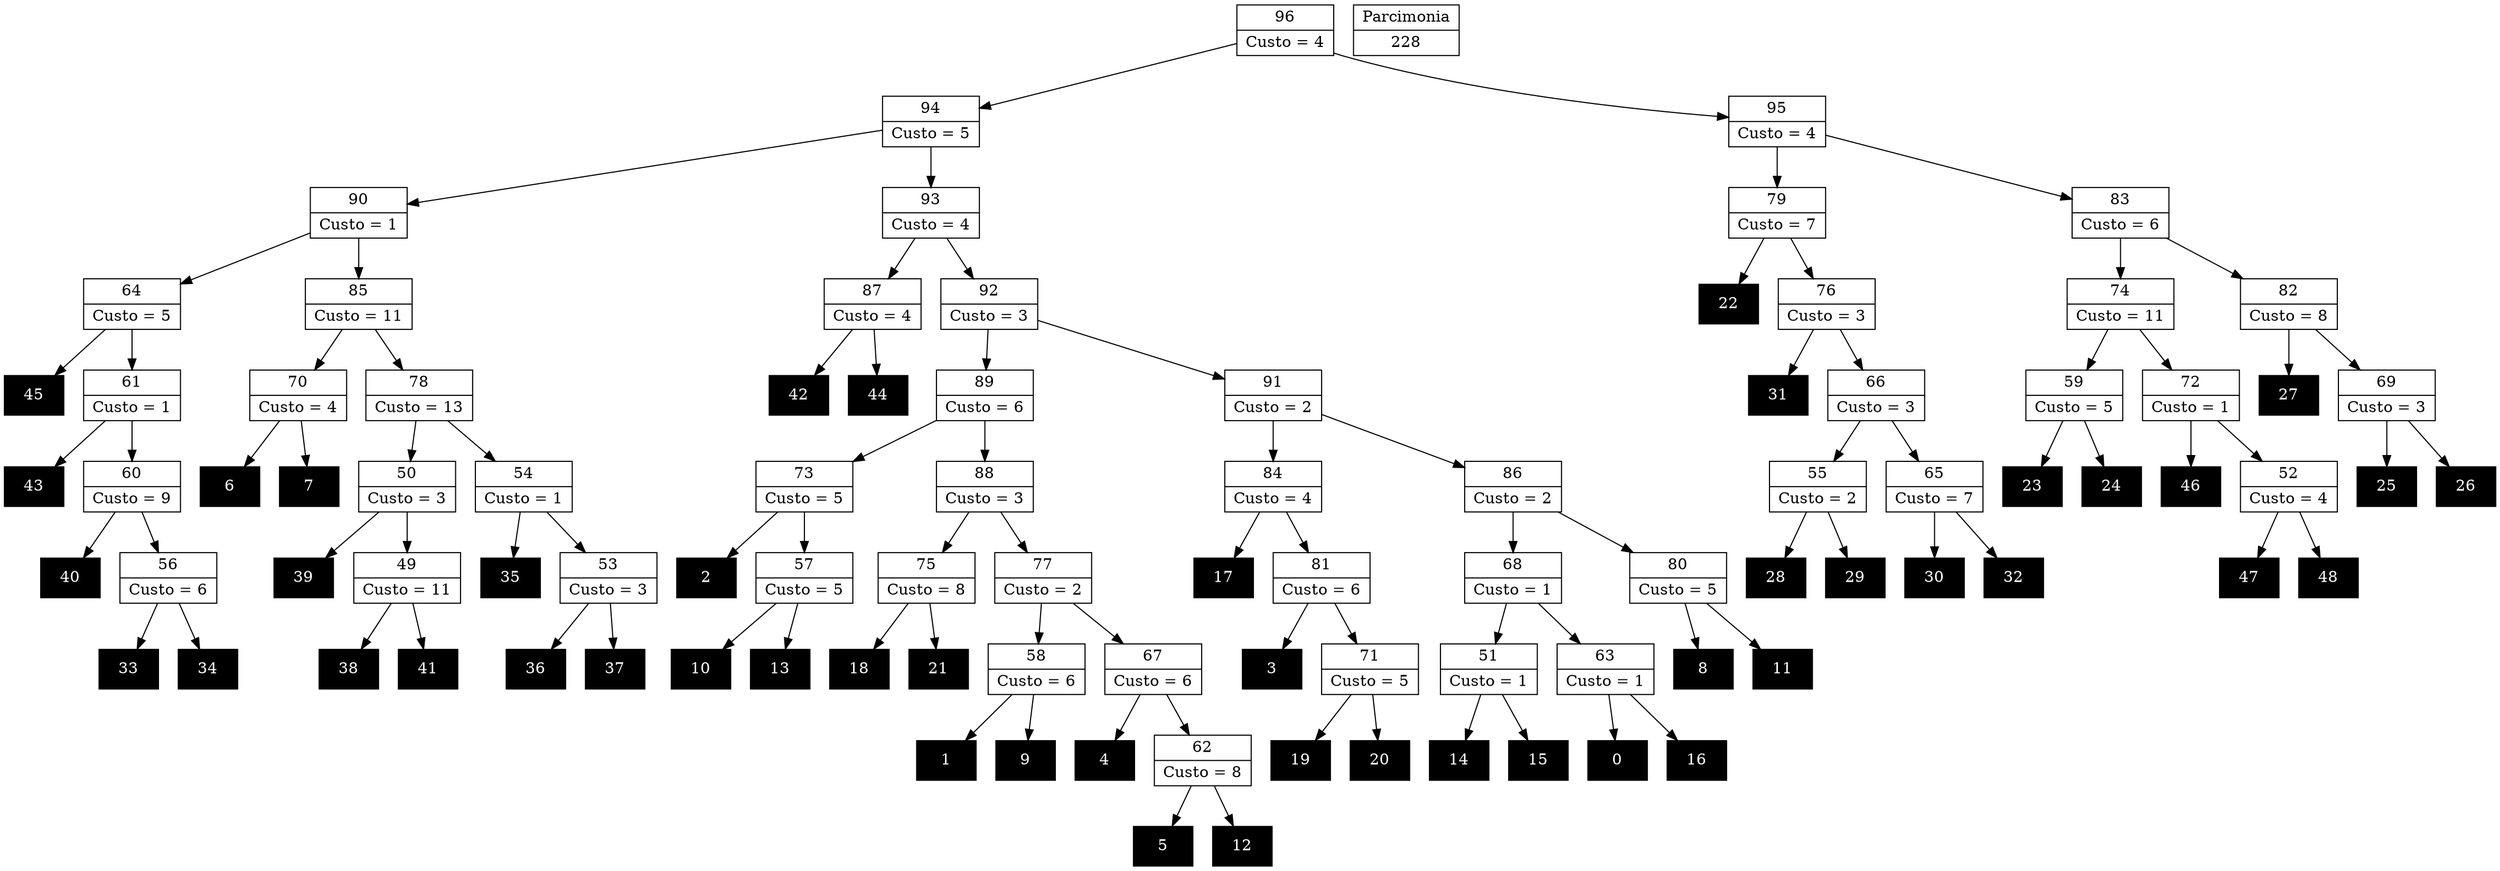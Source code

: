 Digraph G {
0 [shape="record", label="{0}",style=filled, color=black, fontcolor=white,fontsize=14, height=0.5]
1 [shape="record", label="{1}",style=filled, color=black, fontcolor=white,fontsize=14, height=0.5]
2 [shape="record", label="{2}",style=filled, color=black, fontcolor=white,fontsize=14, height=0.5]
3 [shape="record", label="{3}",style=filled, color=black, fontcolor=white,fontsize=14, height=0.5]
4 [shape="record", label="{4}",style=filled, color=black, fontcolor=white,fontsize=14, height=0.5]
5 [shape="record", label="{5}",style=filled, color=black, fontcolor=white,fontsize=14, height=0.5]
6 [shape="record", label="{6}",style=filled, color=black, fontcolor=white,fontsize=14, height=0.5]
7 [shape="record", label="{7}",style=filled, color=black, fontcolor=white,fontsize=14, height=0.5]
8 [shape="record", label="{8}",style=filled, color=black, fontcolor=white,fontsize=14, height=0.5]
9 [shape="record", label="{9}",style=filled, color=black, fontcolor=white,fontsize=14, height=0.5]
10 [shape="record", label="{10}",style=filled, color=black, fontcolor=white,fontsize=14, height=0.5]
11 [shape="record", label="{11}",style=filled, color=black, fontcolor=white,fontsize=14, height=0.5]
12 [shape="record", label="{12}",style=filled, color=black, fontcolor=white,fontsize=14, height=0.5]
13 [shape="record", label="{13}",style=filled, color=black, fontcolor=white,fontsize=14, height=0.5]
14 [shape="record", label="{14}",style=filled, color=black, fontcolor=white,fontsize=14, height=0.5]
15 [shape="record", label="{15}",style=filled, color=black, fontcolor=white,fontsize=14, height=0.5]
16 [shape="record", label="{16}",style=filled, color=black, fontcolor=white,fontsize=14, height=0.5]
17 [shape="record", label="{17}",style=filled, color=black, fontcolor=white,fontsize=14, height=0.5]
18 [shape="record", label="{18}",style=filled, color=black, fontcolor=white,fontsize=14, height=0.5]
19 [shape="record", label="{19}",style=filled, color=black, fontcolor=white,fontsize=14, height=0.5]
20 [shape="record", label="{20}",style=filled, color=black, fontcolor=white,fontsize=14, height=0.5]
21 [shape="record", label="{21}",style=filled, color=black, fontcolor=white,fontsize=14, height=0.5]
22 [shape="record", label="{22}",style=filled, color=black, fontcolor=white,fontsize=14, height=0.5]
23 [shape="record", label="{23}",style=filled, color=black, fontcolor=white,fontsize=14, height=0.5]
24 [shape="record", label="{24}",style=filled, color=black, fontcolor=white,fontsize=14, height=0.5]
25 [shape="record", label="{25}",style=filled, color=black, fontcolor=white,fontsize=14, height=0.5]
26 [shape="record", label="{26}",style=filled, color=black, fontcolor=white,fontsize=14, height=0.5]
27 [shape="record", label="{27}",style=filled, color=black, fontcolor=white,fontsize=14, height=0.5]
28 [shape="record", label="{28}",style=filled, color=black, fontcolor=white,fontsize=14, height=0.5]
29 [shape="record", label="{29}",style=filled, color=black, fontcolor=white,fontsize=14, height=0.5]
30 [shape="record", label="{30}",style=filled, color=black, fontcolor=white,fontsize=14, height=0.5]
31 [shape="record", label="{31}",style=filled, color=black, fontcolor=white,fontsize=14, height=0.5]
32 [shape="record", label="{32}",style=filled, color=black, fontcolor=white,fontsize=14, height=0.5]
33 [shape="record", label="{33}",style=filled, color=black, fontcolor=white,fontsize=14, height=0.5]
34 [shape="record", label="{34}",style=filled, color=black, fontcolor=white,fontsize=14, height=0.5]
35 [shape="record", label="{35}",style=filled, color=black, fontcolor=white,fontsize=14, height=0.5]
36 [shape="record", label="{36}",style=filled, color=black, fontcolor=white,fontsize=14, height=0.5]
37 [shape="record", label="{37}",style=filled, color=black, fontcolor=white,fontsize=14, height=0.5]
38 [shape="record", label="{38}",style=filled, color=black, fontcolor=white,fontsize=14, height=0.5]
39 [shape="record", label="{39}",style=filled, color=black, fontcolor=white,fontsize=14, height=0.5]
40 [shape="record", label="{40}",style=filled, color=black, fontcolor=white,fontsize=14, height=0.5]
41 [shape="record", label="{41}",style=filled, color=black, fontcolor=white,fontsize=14, height=0.5]
42 [shape="record", label="{42}",style=filled, color=black, fontcolor=white,fontsize=14, height=0.5]
43 [shape="record", label="{43}",style=filled, color=black, fontcolor=white,fontsize=14, height=0.5]
44 [shape="record", label="{44}",style=filled, color=black, fontcolor=white,fontsize=14, height=0.5]
45 [shape="record", label="{45}",style=filled, color=black, fontcolor=white,fontsize=14, height=0.5]
46 [shape="record", label="{46}",style=filled, color=black, fontcolor=white,fontsize=14, height=0.5]
47 [shape="record", label="{47}",style=filled, color=black, fontcolor=white,fontsize=14, height=0.5]
48 [shape="record", label="{48}",style=filled, color=black, fontcolor=white,fontsize=14, height=0.5]
49 [shape="record", label="{49|Custo = 11}"]
50 [shape="record", label="{50|Custo = 3}"]
51 [shape="record", label="{51|Custo = 1}"]
52 [shape="record", label="{52|Custo = 4}"]
53 [shape="record", label="{53|Custo = 3}"]
54 [shape="record", label="{54|Custo = 1}"]
55 [shape="record", label="{55|Custo = 2}"]
56 [shape="record", label="{56|Custo = 6}"]
57 [shape="record", label="{57|Custo = 5}"]
58 [shape="record", label="{58|Custo = 6}"]
59 [shape="record", label="{59|Custo = 5}"]
60 [shape="record", label="{60|Custo = 9}"]
61 [shape="record", label="{61|Custo = 1}"]
62 [shape="record", label="{62|Custo = 8}"]
63 [shape="record", label="{63|Custo = 1}"]
64 [shape="record", label="{64|Custo = 5}"]
65 [shape="record", label="{65|Custo = 7}"]
66 [shape="record", label="{66|Custo = 3}"]
67 [shape="record", label="{67|Custo = 6}"]
68 [shape="record", label="{68|Custo = 1}"]
69 [shape="record", label="{69|Custo = 3}"]
70 [shape="record", label="{70|Custo = 4}"]
71 [shape="record", label="{71|Custo = 5}"]
72 [shape="record", label="{72|Custo = 1}"]
73 [shape="record", label="{73|Custo = 5}"]
74 [shape="record", label="{74|Custo = 11}"]
75 [shape="record", label="{75|Custo = 8}"]
76 [shape="record", label="{76|Custo = 3}"]
77 [shape="record", label="{77|Custo = 2}"]
78 [shape="record", label="{78|Custo = 13}"]
79 [shape="record", label="{79|Custo = 7}"]
80 [shape="record", label="{80|Custo = 5}"]
81 [shape="record", label="{81|Custo = 6}"]
82 [shape="record", label="{82|Custo = 8}"]
83 [shape="record", label="{83|Custo = 6}"]
84 [shape="record", label="{84|Custo = 4}"]
85 [shape="record", label="{85|Custo = 11}"]
86 [shape="record", label="{86|Custo = 2}"]
87 [shape="record", label="{87|Custo = 4}"]
88 [shape="record", label="{88|Custo = 3}"]
89 [shape="record", label="{89|Custo = 6}"]
90 [shape="record", label="{90|Custo = 1}"]
91 [shape="record", label="{91|Custo = 2}"]
92 [shape="record", label="{92|Custo = 3}"]
93 [shape="record", label="{93|Custo = 4}"]
94 [shape="record", label="{94|Custo = 5}"]
95 [shape="record", label="{95|Custo = 4}"]
96 [shape="record", label="{96|Custo = 4}"]

49->41
49->38
50->49
50->39
51->15
51->14
52->48
52->47
53->37
53->36
54->53
54->35
55->29
55->28
56->34
56->33
57->13
57->10
58->9
58->1
59->24
59->23
60->56
60->40
61->60
61->43
62->12
62->5
63->16
63->0
64->61
64->45
65->32
65->30
66->65
66->55
67->62
67->4
68->63
68->51
69->26
69->25
70->7
70->6
71->20
71->19
72->52
72->46
73->57
73->2
74->72
74->59
75->21
75->18
76->66
76->31
77->67
77->58
78->54
78->50
79->76
79->22
80->11
80->8
81->71
81->3
82->69
82->27
83->82
83->74
84->81
84->17
85->78
85->70
86->80
86->68
87->44
87->42
88->77
88->75
89->88
89->73
90->85
90->64
91->86
91->84
92->91
92->89
93->92
93->87
94->93
94->90
95->83
95->79
96->95
96->94

228 [shape="record", label="{Parcimonia|228}"]
}
